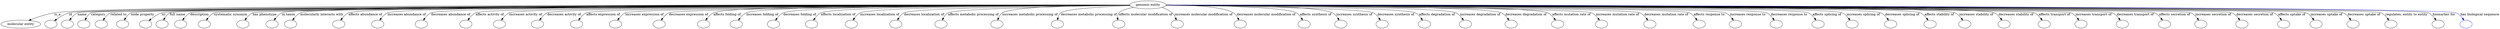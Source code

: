 digraph {
	graph [bb="0,0,8837.8,122"];
	node [label="\N"];
	"genomic entity"	 [height=0.5,
		label="genomic entity",
		pos="4109.8,104",
		width=1.7475];
	"molecular entity"	 [height=0.5,
		pos="67.814,18",
		width=1.8837];
	"genomic entity" -> "molecular entity"	 [label=is_a,
		lp="226.09,61",
		pos="e,102.79,33.493 4046.8,103.7 3552.3,101.28 312.78,84.823 214.26,68 178.93,61.967 140.65,48.642 112.09,37.264"];
	id	 [color=black,
		height=0.5,
		label="",
		pos="180.81,18",
		width=0.75];
	"genomic entity" -> id	 [color=black,
		label=id,
		lp="282.26,61",
		pos="e,199.39,31.207 4046.6,103.82 3555.8,102.36 371.23,92.001 275.92,68 251.47,61.843 226.33,48.249 208.04,36.788",
		style=solid];
	name	 [color=black,
		height=0.5,
		label="",
		pos="252.81,18",
		width=0.75];
	"genomic entity" -> name	 [color=black,
		label=name,
		lp="329.97,61",
		pos="e,266.7,33.988 4046.8,103.98 3559.3,103.74 406.02,100.93 314.5,68 299.26,62.518 285.01,51.537 274.06,41.259",
		style=solid];
	category	 [color=black,
		height=0.5,
		label="",
		pos="324.81,18",
		width=0.75];
	"genomic entity" -> category	 [color=black,
		label=category,
		lp="390.91,61",
		pos="e,333.97,35.321 4046.8,103.76 3559.6,101.82 409.98,88.519 366.62,68 355.66,62.812 346.55,53.203 339.66,43.784",
		style=solid];
	"related to"	 [color=black,
		height=0.5,
		label="",
		pos="396.81,18",
		width=0.75];
	"genomic entity" -> "related to"	 [color=black,
		label="related to",
		lp="462.05,61",
		pos="e,404.92,35.282 4046.8,103.76 3564.7,101.87 477.46,88.973 435.34,68 424.93,62.817 416.54,53.343 410.27,44.024",
		style=solid];
	"node property"	 [color=black,
		height=0.5,
		label="",
		pos="469.81,18",
		width=0.75];
	"genomic entity" -> "node property"	 [color=black,
		label="node property",
		lp="547.88,61",
		pos="e,478.02,35.285 4046.6,103.74 3569.2,101.77 549.94,88.452 508.67,68 498.22,62.821 489.76,53.347 483.43,44.028",
		style=solid];
	iri	 [color=black,
		height=0.5,
		label="",
		pos="541.81,18",
		width=0.75];
	"genomic entity" -> iri	 [color=black,
		label=iri,
		lp="627.03,61",
		pos="e,558.22,32.351 4046.8,103.83 3582.4,102.51 705.79,93.356 620.37,68 600.55,62.116 580.93,49.631 566.25,38.61",
		style=solid];
	"full name"	 [color=black,
		height=0.5,
		label="",
		pos="613.81,18",
		width=0.75];
	"genomic entity" -> "full name"	 [color=black,
		label="full name",
		lp="680.44,61",
		pos="e,622.31,35.294 4046.9,103.71 3581.7,101.56 693.21,87.39 653.56,68 642.88,62.779 634.17,53.164 627.66,43.751",
		style=solid];
	description	 [color=black,
		height=0.5,
		label="",
		pos="685.81,18",
		width=0.75];
	"genomic entity" -> description	 [color=black,
		label=description,
		lp="759.92,61",
		pos="e,695.28,35.327 4046.8,103.68 3587.2,101.34 767.69,86.247 728.61,68 717.51,62.819 708.2,53.211 701.13,43.792",
		style=solid];
	"systematic synonym"	 [color=black,
		height=0.5,
		label="",
		pos="767.81,18",
		width=0.75];
	"genomic entity" -> "systematic synonym"	 [color=black,
		label="systematic synonym",
		lp="871.78,61",
		pos="e,777.97,34.862 4046.6,103.65 3593.2,101.11 852.24,85.07 813.88,68 802.04,62.73 791.88,52.78 784.13,43.134",
		style=solid];
	"has phenotype"	 [color=black,
		height=0.5,
		label="",
		pos="904.81,18",
		width=0.75];
	"genomic entity" -> "has phenotype"	 [color=black,
		label="has phenotype",
		lp="991.05,61",
		pos="e,914.81,34.855 4046.9,103.98 3608.2,103.73 1023.6,100.88 950.33,68 938.57,62.721 928.52,52.769 920.88,43.125",
		style=solid];
	"in taxon"	 [color=black,
		height=0.5,
		label="",
		pos="1005.8,18",
		width=0.75];
	"genomic entity" -> "in taxon"	 [color=black,
		label="in taxon",
		lp="1077.6,61",
		pos="e,1016.7,34.878 4046.9,103.93 3616.8,103.34 1125.6,98.637 1054.3,68 1042,62.699 1031.2,52.603 1023,42.863",
		style=solid];
	"molecularly interacts with"	 [color=black,
		height=0.5,
		label="",
		pos="1077.8,18",
		width=0.75];
	"genomic entity" -> "molecularly interacts with"	 [color=black,
		label="molecularly interacts with",
		lp="1194.9,61",
		pos="e,1087.6,35.331 4046.9,103.95 3622.3,103.52 1190.5,99.688 1121.6,68 1110.3,62.772 1100.7,53.021 1093.4,43.509",
		style=solid];
	"affects abundance of"	 [color=black,
		height=0.5,
		label="",
		pos="1244.8,18",
		width=0.75];
	"genomic entity" -> "affects abundance of"	 [color=black,
		label="affects abundance of",
		lp="1349.6,61",
		pos="e,1255.1,34.856 4046.9,103.88 3636.6,103.01 1356.4,96.896 1291.2,68 1279.3,62.724 1269.1,52.772 1261.3,43.127",
		style=solid];
	"increases abundance of"	 [color=black,
		height=0.5,
		label="",
		pos="1383.8,18",
		width=0.75];
	"genomic entity" -> "increases abundance of"	 [color=black,
		label="increases abundance of",
		lp="1495.7,61",
		pos="e,1394,34.851 4046.8,103.84 3648.3,102.74 1491.7,95.502 1430,68 1418.1,62.717 1408,52.764 1400.2,43.121",
		style=solid];
	"decreases abundance of"	 [color=black,
		height=0.5,
		label="",
		pos="1536.8,18",
		width=0.75];
	"genomic entity" -> "decreases abundance of"	 [color=black,
		label="decreases abundance of",
		lp="1648.9,61",
		pos="e,1546.9,34.845 4046.7,103.79 3661.4,102.41 1640.6,93.977 1582.7,68 1570.9,62.708 1560.7,52.754 1553,43.112",
		style=solid];
	"affects activity of"	 [color=black,
		height=0.5,
		label="",
		pos="1691.8,18",
		width=0.75];
	"genomic entity" -> "affects activity of"	 [color=black,
		label="affects activity of",
		lp="1787.7,61",
		pos="e,1702.1,34.844 4046.7,103.72 3675.7,102.02 1792.3,92.191 1738.1,68 1726.2,62.708 1716,52.754 1708.3,43.112",
		style=solid];
	"increases activity of"	 [color=black,
		height=0.5,
		label="",
		pos="1812.8,18",
		width=0.75];
	"genomic entity" -> "increases activity of"	 [color=black,
		label="increases activity of",
		lp="1915.8,61",
		pos="e,1823,34.838 4046.8,103.67 3687.2,101.73 1910.1,90.98 1858.9,68 1847,62.7 1836.9,52.745 1829.1,43.104",
		style=solid];
	"decreases activity of"	 [color=black,
		height=0.5,
		label="",
		pos="1947.8,18",
		width=0.75];
	"genomic entity" -> "decreases activity of"	 [color=black,
		label="decreases activity of",
		lp="2051,61",
		pos="e,1957.9,34.831 4046.9,103.61 3700.7,101.39 2041.5,89.638 1993.5,68 1981.8,62.691 1971.7,52.734 1964,43.095",
		style=solid];
	"affects expression of"	 [color=black,
		height=0.5,
		label="",
		pos="2084.8,18",
		width=0.75];
	"genomic entity" -> "affects expression of"	 [color=black,
		label="affects expression of",
		lp="2188.6,61",
		pos="e,2094.8,34.823 4046.9,103.54 3714.4,101.02 2174.9,88.262 2130.2,68 2118.5,62.68 2108.5,52.722 2100.8,43.085",
		style=solid];
	"increases expression of"	 [color=black,
		height=0.5,
		label="",
		pos="2223.8,18",
		width=0.75];
	"genomic entity" -> "increases expression of"	 [color=black,
		label="increases expression of",
		lp="2334.7,61",
		pos="e,2233.7,34.815 4046.7,103.45 3728.1,100.59 2310.3,86.834 2269,68 2257.3,62.669 2247.3,52.71 2239.7,43.074",
		style=solid];
	"decreases expression of"	 [color=black,
		height=0.5,
		label="",
		pos="2376.8,18",
		width=0.75];
	"genomic entity" -> "decreases expression of"	 [color=black,
		label="decreases expression of",
		lp="2487.9,61",
		pos="e,2386.6,34.804 4046.7,103.34 3744.7,100.09 2459.3,85.274 2421.6,68 2410,62.655 2400.1,52.694 2392.6,43.061",
		style=solid];
	"affects folding of"	 [color=black,
		height=0.5,
		label="",
		pos="2531.8,18",
		width=0.75];
	"genomic entity" -> "affects folding of"	 [color=black,
		label="affects folding of",
		lp="2623.9,61",
		pos="e,2541.6,35.279 4046.9,103.21 3762.5,99.563 2609.5,83.819 2575.7,68 2564.3,62.707 2554.7,52.946 2547.4,43.444",
		style=solid];
	"increases folding of"	 [color=black,
		height=0.5,
		label="",
		pos="2650.8,18",
		width=0.75];
	"genomic entity" -> "increases folding of"	 [color=black,
		label="increases folding of",
		lp="2750,61",
		pos="e,2660.6,35.268 4046.6,103.81 3779.8,102.81 2756.3,97.094 2694.4,68 2683.2,62.747 2673.8,53.127 2666.6,43.718",
		style=solid];
	"decreases folding of"	 [color=black,
		height=0.5,
		label="",
		pos="2783.8,18",
		width=0.75];
	"genomic entity" -> "decreases folding of"	 [color=black,
		label="decreases folding of",
		lp="2884.2,61",
		pos="e,2793.5,35.253 4046.7,103.64 3796.2,102.02 2882.6,94.337 2827.1,68 2816,62.728 2806.6,53.106 2799.4,43.7",
		style=solid];
	"affects localization of"	 [color=black,
		height=0.5,
		label="",
		pos="2919.8,18",
		width=0.75];
	"genomic entity" -> "affects localization of"	 [color=black,
		label="affects localization of",
		lp="3022.3,61",
		pos="e,2929.1,35.227 4046.7,103.44 3813.4,101.2 3010.8,91.795 2961.8,68 2950.9,62.695 2941.7,53.067 2934.8,43.666",
		style=solid];
	"increases localization of"	 [color=black,
		height=0.5,
		label="",
		pos="3063.8,18",
		width=0.75];
	"genomic entity" -> "increases localization of"	 [color=black,
		label="increases localization of",
		lp="3172.4,61",
		pos="e,3072.7,35.195 4046.9,103.18 3833.4,100.19 3146.8,88.997 3104.5,68 3093.8,62.656 3084.9,53.022 3078.2,43.626",
		style=solid];
	"decreases localization of"	 [color=black,
		height=0.5,
		label="",
		pos="3221.8,18",
		width=0.75];
	"genomic entity" -> "decreases localization of"	 [color=black,
		label="decreases localization of",
		lp="3329.6,61",
		pos="e,3230.2,35.638 4046.9,102.79 3856.1,98.918 3295,86.055 3260.2,68 3250.1,62.723 3241.8,53.414 3235.6,44.247",
		style=solid];
	"affects metabolic processing of"	 [color=black,
		height=0.5,
		label="",
		pos="3382.8,18",
		width=0.75];
	"genomic entity" -> "affects metabolic processing of"	 [color=black,
		label="affects metabolic processing of",
		lp="3503,61",
		pos="e,3389.3,35.53 4047.1,102.28 3881.4,97.546 3442.6,83.592 3415.5,68 3406.3,62.706 3399.2,53.644 3394.1,44.678",
		style=solid];
	"increases metabolic processing of"	 [color=black,
		height=0.5,
		label="",
		pos="3579.8,18",
		width=0.75];
	"genomic entity" -> "increases metabolic processing of"	 [color=black,
		label="increases metabolic processing of",
		lp="3700.1,61",
		pos="e,3584.1,35.833 4046.5,102.93 3919.2,100.29 3641.2,91.841 3605.3,68 3597.3,62.681 3591.6,54.018 3587.7,45.386",
		style=solid];
	"decreases metabolic processing of"	 [color=black,
		height=0.5,
		label="",
		pos="3791.8,18",
		width=0.75];
	"genomic entity" -> "decreases metabolic processing of"	 [color=black,
		label="decreases metabolic processing of",
		lp="3903.2,61",
		pos="e,3792.6,36.416 4048,100.25 3964.8,94.661 3825,83.158 3806.9,68 3800.5,62.593 3796.7,54.534 3794.6,46.457",
		style=solid];
	"affects molecular modification of"	 [color=black,
		height=0.5,
		label="",
		pos="4005.8,18",
		width=0.75];
	"genomic entity" -> "affects molecular modification of"	 [color=black,
		label="affects molecular modification of",
		lp="4100.8,61",
		pos="e,4001.5,35.774 4060.9,92.579 4037.7,86.106 4013.7,77.427 4006.8,68 4002.3,61.719 4000.8,53.729 4000.8,45.989",
		style=solid];
	"increases molecular modification of"	 [color=black,
		height=0.5,
		label="",
		pos="4214.8,18",
		width=0.75];
	"genomic entity" -> "increases molecular modification of"	 [color=black,
		label="increases molecular modification of",
		lp="4302.9,61",
		pos="e,4210.4,36.095 4155.3,91.33 4168.7,85.87 4182.5,78.302 4192.8,68 4199,61.819 4203.6,53.583 4207,45.583",
		style=solid];
	"decreases molecular modification of"	 [color=black,
		height=0.5,
		label="",
		pos="4437.8,18",
		width=0.75];
	"genomic entity" -> "decreases molecular modification of"	 [color=black,
		label="decreases molecular modification of",
		lp="4522.1,61",
		pos="e,4431.5,35.732 4172.6,102.68 4248,100.03 4369.2,92.037 4406.8,68 4415.5,62.452 4422.2,53.506 4427,44.704",
		style=solid];
	"affects synthesis of"	 [color=black,
		height=0.5,
		label="",
		pos="4663.8,18",
		width=0.75];
	"genomic entity" -> "affects synthesis of"	 [color=black,
		label="affects synthesis of",
		lp="4697.3,61",
		pos="e,4656.1,35.499 4173,102.6 4302.5,99.299 4589,89.627 4627.8,68 4637.5,62.614 4645.2,53.41 4651,44.356",
		style=solid];
	"increases synthesis of"	 [color=black,
		height=0.5,
		label="",
		pos="4793.8,18",
		width=0.75];
	"genomic entity" -> "increases synthesis of"	 [color=black,
		label="increases synthesis of",
		lp="4833.5,61",
		pos="e,4785.2,35.587 4172.8,103.43 4325.1,101.62 4704.2,94.501 4754.8,68 4765,62.663 4773.4,53.342 4779.7,44.183",
		style=solid];
	"decreases synthesis of"	 [color=black,
		height=0.5,
		label="",
		pos="4937.8,18",
		width=0.75];
	"genomic entity" -> "decreases synthesis of"	 [color=black,
		label="decreases synthesis of",
		lp="4977.6,61",
		pos="e,4929.2,35.146 4172.6,102.54 4353.6,98.151 4865.7,84.347 4897.8,68 4908.4,62.595 4917.2,52.95 4923.7,43.564",
		style=solid];
	"affects degradation of"	 [color=black,
		height=0.5,
		label="",
		pos="5084.8,18",
		width=0.75];
	"genomic entity" -> "affects degradation of"	 [color=black,
		label="affects degradation of",
		lp="5122.7,61",
		pos="e,5075.9,35.186 4172.8,102.99 4376.2,99.538 5004.9,87.353 5043.8,68 5054.6,62.645 5063.5,53.008 5070.3,43.615",
		style=solid];
	"increases degradation of"	 [color=black,
		height=0.5,
		label="",
		pos="5229.8,18",
		width=0.75];
	"genomic entity" -> "increases degradation of"	 [color=black,
		label="increases degradation of",
		lp="5274.8,61",
		pos="e,5220.5,35.218 4172.9,103.31 4396.8,100.67 5142.1,90.258 5187.8,68 5198.7,62.684 5207.9,53.054 5214.8,43.655",
		style=solid];
	"decreases degradation of"	 [color=black,
		height=0.5,
		label="",
		pos="5388.8,18",
		width=0.75];
	"genomic entity" -> "decreases degradation of"	 [color=black,
		label="decreases degradation of",
		lp="5435,61",
		pos="e,5379.6,35.237 4172.7,103.59 4417.3,101.83 5293.6,93.746 5346.8,68 5357.8,62.708 5366.9,53.082 5373.8,43.679",
		style=solid];
	"affects mutation rate of"	 [color=black,
		height=0.5,
		label="",
		pos="5549.8,18",
		width=0.75];
	"genomic entity" -> "affects mutation rate of"	 [color=black,
		label="affects mutation rate of",
		lp="5591.8,61",
		pos="e,5540.6,35.252 4173.1,103.81 4438.1,102.85 5447,97.274 5507.8,68 5518.8,62.726 5527.9,53.103 5534.8,43.697",
		style=solid];
	"increases mutation rate of"	 [color=black,
		height=0.5,
		label="",
		pos="5702.8,18",
		width=0.75];
	"genomic entity" -> "increases mutation rate of"	 [color=black,
		label="increases mutation rate of",
		lp="5751.9,61",
		pos="e,5693.6,35.263 4172.9,103.24 4459.6,99.712 5626.7,84.359 5660.8,68 5671.8,62.74 5680.9,53.119 5687.8,43.711",
		style=solid];
	"decreases mutation rate of"	 [color=black,
		height=0.5,
		label="",
		pos="5869.8,18",
		width=0.75];
	"genomic entity" -> "decreases mutation rate of"	 [color=black,
		label="decreases mutation rate of",
		lp="5920.1,61",
		pos="e,5860.6,35.273 4172.7,103.39 4477.8,100.35 5789.8,86.213 5827.8,68 5838.8,62.752 5847.9,53.134 5854.8,43.724",
		style=solid];
	"affects response to"	 [color=black,
		height=0.5,
		label="",
		pos="6039.8,18",
		width=0.75];
	"genomic entity" -> "affects response to"	 [color=black,
		label="affects response to",
		lp="6068.8,61",
		pos="e,6030.6,35.281 4172.7,103.51 4495.8,100.92 5955.7,88.102 5997.8,68 6008.8,62.763 6017.9,53.146 6024.9,43.734",
		style=solid];
	"increases response to"	 [color=black,
		height=0.5,
		label="",
		pos="6166.8,18",
		width=0.75];
	"genomic entity" -> "increases response to"	 [color=black,
		label="increases response to",
		lp="6202.9,61",
		pos="e,6157.6,35.286 4172.7,103.59 4508.9,101.31 6079.7,89.515 6124.8,68 6135.8,62.769 6144.9,53.153 6151.9,43.741",
		style=solid];
	"decreases response to"	 [color=black,
		height=0.5,
		label="",
		pos="6307.8,18",
		width=0.75];
	"genomic entity" -> "decreases response to"	 [color=black,
		label="decreases response to",
		lp="6345.1,61",
		pos="e,6298.6,35.292 4172.8,103.66 4523,101.71 6217.3,91.086 6265.8,68 6276.8,62.776 6285.9,53.161 6292.9,43.748",
		style=solid];
	"affects splicing of"	 [color=black,
		height=0.5,
		label="",
		pos="6451.8,18",
		width=0.75];
	"genomic entity" -> "affects splicing of"	 [color=black,
		label="affects splicing of",
		lp="6478.8,61",
		pos="e,6442.6,35.296 4172.8,103.73 4536.8,102.1 6357.9,92.694 6409.8,68 6420.8,62.781 6429.9,53.167 6436.9,43.753",
		style=solid];
	"increases splicing of"	 [color=black,
		height=0.5,
		label="",
		pos="6574.8,18",
		width=0.75];
	"genomic entity" -> "increases splicing of"	 [color=black,
		label="increases splicing of",
		lp="6609,61",
		pos="e,6565.6,35.3 4172.7,103.78 4548.2,102.41 6477.9,94.07 6532.8,68 6543.8,62.786 6552.9,53.172 6559.9,43.758",
		style=solid];
	"decreases splicing of"	 [color=black,
		height=0.5,
		label="",
		pos="6711.8,18",
		width=0.75];
	"genomic entity" -> "decreases splicing of"	 [color=black,
		label="decreases splicing of",
		lp="6747.1,61",
		pos="e,6702.6,35.303 4172.8,103.84 4560.8,102.73 6611.7,95.603 6669.8,68 6680.8,62.79 6689.9,53.178 6696.9,43.762",
		style=solid];
	"affects stability of"	 [color=black,
		height=0.5,
		label="",
		pos="6851.8,18",
		width=0.75];
	"genomic entity" -> "affects stability of"	 [color=black,
		label="affects stability of",
		lp="6879.2,61",
		pos="e,6842.6,35.306 4173,103.88 4573.8,103.05 6748.3,97.168 6809.8,68 6820.8,62.794 6829.9,53.182 6836.9,43.766",
		style=solid];
	"increases stability of"	 [color=black,
		height=0.5,
		label="",
		pos="6975.8,18",
		width=0.75];
	"genomic entity" -> "increases stability of"	 [color=black,
		label="increases stability of",
		lp="7010.4,61",
		pos="e,6966.6,35.309 4172.9,103.92 4584.1,103.31 6869.3,98.563 6933.8,68 6944.8,62.797 6953.9,53.186 6960.9,43.77",
		style=solid];
	"decreases stability of"	 [color=black,
		height=0.5,
		label="",
		pos="7113.8,18",
		width=0.75];
	"genomic entity" -> "decreases stability of"	 [color=black,
		label="decreases stability of",
		lp="7149.5,61",
		pos="e,7104.6,35.312 4172.9,103.96 4595.7,103.59 7004,100.11 7071.8,68 7082.8,62.801 7091.9,53.19 7098.9,43.773",
		style=solid];
	"affects transport of"	 [color=black,
		height=0.5,
		label="",
		pos="7253.8,18",
		width=0.75];
	"genomic entity" -> "affects transport of"	 [color=black,
		label="affects transport of",
		lp="7283.6,61",
		pos="e,7244.6,35.314 4172.8,103.63 4609.8,101 7176.2,84.855 7211.8,68 7222.8,62.804 7231.9,53.193 7238.9,43.776",
		style=solid];
	"increases transport of"	 [color=black,
		height=0.5,
		label="",
		pos="7381.8,18",
		width=0.75];
	"genomic entity" -> "increases transport of"	 [color=black,
		label="increases transport of",
		lp="7418.7,61",
		pos="e,7372.6,35.316 4172.8,103.66 4620.5,101.17 7302.6,85.575 7339.8,68 7350.8,62.806 7359.9,53.196 7366.9,43.779",
		style=solid];
	"decreases transport of"	 [color=black,
		height=0.5,
		label="",
		pos="7524.8,18",
		width=0.75];
	"genomic entity" -> "decreases transport of"	 [color=black,
		label="decreases transport of",
		lp="7562.8,61",
		pos="e,7515.6,35.318 4173,103.69 4632.6,101.36 7443.9,86.378 7482.8,68 7493.8,62.809 7503,53.199 7509.9,43.781",
		style=solid];
	"affects secretion of"	 [color=black,
		height=0.5,
		label="",
		pos="7669.8,18",
		width=0.75];
	"genomic entity" -> "affects secretion of"	 [color=black,
		label="affects secretion of",
		lp="7699.9,61",
		pos="e,7660.6,35.32 4172.7,103.72 4642.6,101.55 7587.2,87.2 7627.8,68 7638.8,62.811 7648,53.202 7654.9,43.784",
		style=solid];
	"increases secretion of"	 [color=black,
		height=0.5,
		label="",
		pos="7798.8,18",
		width=0.75];
	"genomic entity" -> "increases secretion of"	 [color=black,
		label="increases secretion of",
		lp="7836.1,61",
		pos="e,7789.6,35.322 4172.7,103.74 4652.4,101.7 7714.6,87.928 7756.8,68 7767.8,62.813 7777,53.204 7783.9,43.786",
		style=solid];
	"decreases secretion of"	 [color=black,
		height=0.5,
		label="",
		pos="7941.8,18",
		width=0.75];
	"genomic entity" -> "decreases secretion of"	 [color=black,
		label="decreases secretion of",
		lp="7980.2,61",
		pos="e,7932.6,35.323 4172.8,103.76 4663.6,101.86 7855.9,88.734 7899.8,68 7910.8,62.815 7920,53.207 7926.9,43.788",
		style=solid];
	"affects uptake of"	 [color=black,
		height=0.5,
		label="",
		pos="8087.8,18",
		width=0.75];
	"genomic entity" -> "affects uptake of"	 [color=black,
		label="affects uptake of",
		lp="8111.3,61",
		pos="e,8078.6,35.325 4172.9,103.78 4674.4,102.03 8000.1,89.558 8045.8,68 8056.8,62.817 8066,53.209 8072.9,43.79",
		style=solid];
	"increases uptake of"	 [color=black,
		height=0.5,
		label="",
		pos="8203.8,18",
		width=0.75];
	"genomic entity" -> "increases uptake of"	 [color=black,
		label="increases uptake of",
		lp="8234.5,61",
		pos="e,8194.6,35.326 4173.1,103.8 4683.8,102.15 8114.7,90.211 8161.8,68 8172.8,62.819 8182,53.211 8188.9,43.791",
		style=solid];
	"decreases uptake of"	 [color=black,
		height=0.5,
		label="",
		pos="8333.8,18",
		width=0.75];
	"genomic entity" -> "decreases uptake of"	 [color=black,
		label="decreases uptake of",
		lp="8365.6,61",
		pos="e,8324.6,35.327 4173,103.82 4692.8,102.28 8243.1,90.947 8291.8,68 8302.8,62.82 8312,53.212 8318.9,43.793",
		style=solid];
	"regulates, entity to entity"	 [color=black,
		height=0.5,
		label="",
		pos="8466.8,18",
		width=0.75];
	"genomic entity" -> "regulates, entity to entity"	 [color=black,
		label="regulates, entity to entity",
		lp="8513.4,61",
		pos="e,8457.6,35.328 4173,103.84 4701.7,102.42 8374.5,91.701 8424.8,68 8435.8,62.822 8445,53.214 8451.9,43.794",
		style=solid];
	"biomarker for"	 [color=black,
		height=0.5,
		label="",
		pos="8628.8,18",
		width=0.75];
	"genomic entity" -> "biomarker for"	 [color=black,
		label="biomarker for",
		lp="8644.5,61",
		pos="e,8619.6,35.33 4172.8,103.86 4711.9,102.57 8534.5,92.622 8586.8,68 8597.8,62.823 8607,53.216 8613.9,43.796",
		style=solid];
	"has biological sequence"	 [color=blue,
		height=0.5,
		label="",
		pos="8728.8,18",
		width=0.75];
	"genomic entity" -> "has biological sequence"	 [color=blue,
		label="has biological sequence",
		lp="8771.3,61",
		pos="e,8719.6,35.331 4172.9,103.87 4719.2,102.67 8633.3,93.187 8686.8,68 8697.8,62.824 8707,53.217 8713.9,43.797",
		style=solid];
}
